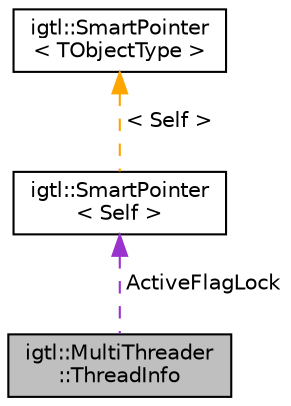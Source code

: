 digraph "igtl::MultiThreader::ThreadInfo"
{
  edge [fontname="Helvetica",fontsize="10",labelfontname="Helvetica",labelfontsize="10"];
  node [fontname="Helvetica",fontsize="10",shape=record];
  Node1 [label="igtl::MultiThreader\l::ThreadInfo",height=0.2,width=0.4,color="black", fillcolor="grey75", style="filled", fontcolor="black"];
  Node2 -> Node1 [dir="back",color="darkorchid3",fontsize="10",style="dashed",label=" ActiveFlagLock" ,fontname="Helvetica"];
  Node2 [label="igtl::SmartPointer\l\< Self \>",height=0.2,width=0.4,color="black", fillcolor="white", style="filled",URL="$classigtl_1_1SmartPointer.html"];
  Node3 -> Node2 [dir="back",color="orange",fontsize="10",style="dashed",label=" \< Self \>" ,fontname="Helvetica"];
  Node3 [label="igtl::SmartPointer\l\< TObjectType \>",height=0.2,width=0.4,color="black", fillcolor="white", style="filled",URL="$classigtl_1_1SmartPointer.html",tooltip="Implements transparent reference counting. "];
}
